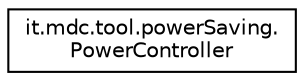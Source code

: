 digraph "Graphical Class Hierarchy"
{
 // LATEX_PDF_SIZE
  edge [fontname="Helvetica",fontsize="10",labelfontname="Helvetica",labelfontsize="10"];
  node [fontname="Helvetica",fontsize="10",shape=record];
  rankdir="LR";
  Node0 [label="it.mdc.tool.powerSaving.\lPowerController",height=0.2,width=0.4,color="black", fillcolor="white", style="filled",URL="$d5/dae/classit_1_1mdc_1_1tool_1_1power_saving_1_1_power_controller.html",tooltip=" "];
}
